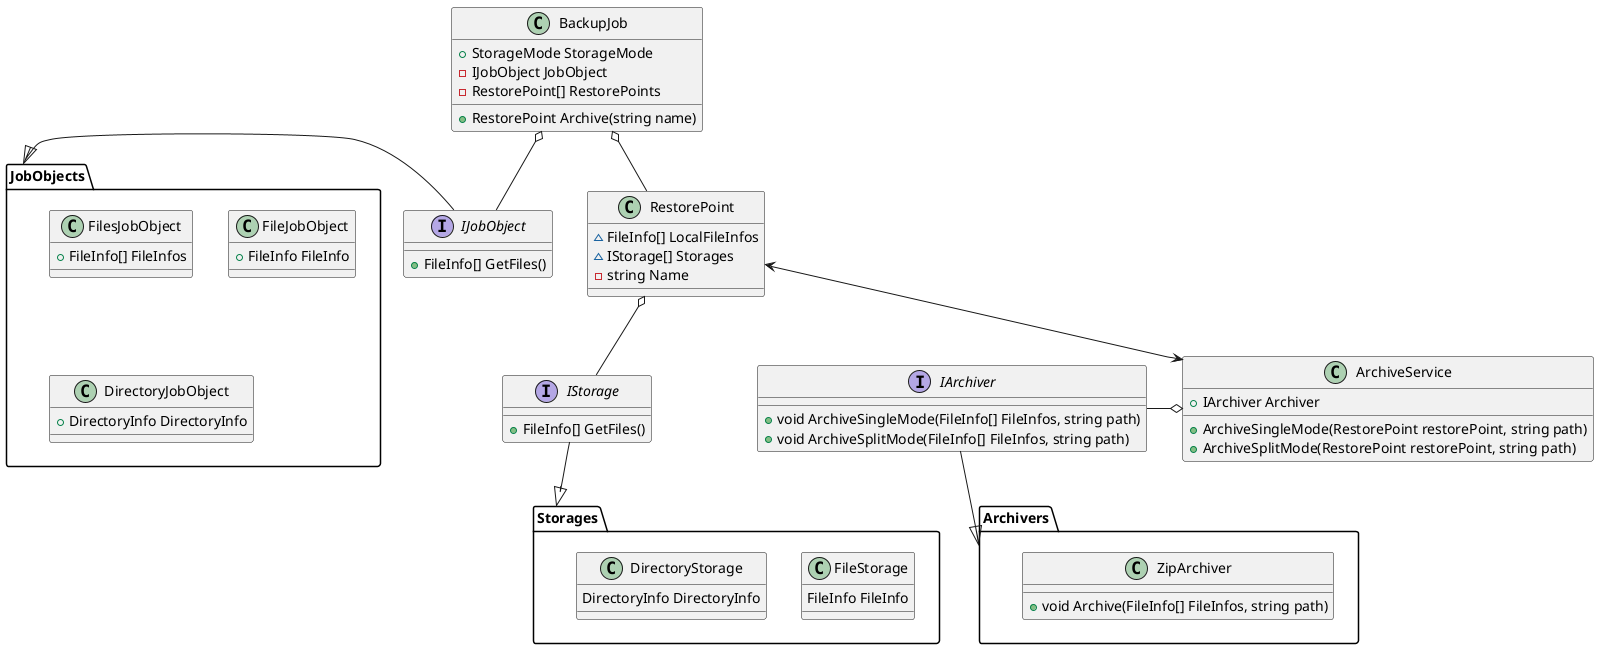 ﻿@startuml

class BackupJob {
    + StorageMode StorageMode
    - IJobObject JobObject
    - RestorePoint[] RestorePoints
    
    + RestorePoint Archive(string name)
}

interface IJobObject {
    + FileInfo[] GetFiles()
}

package JobObjects {
    class FilesJobObject {
        + FileInfo[] FileInfos
    }
    
    class FileJobObject {
        + FileInfo FileInfo
    }
    
    class DirectoryJobObject {
        + DirectoryInfo DirectoryInfo
    }
}

class RestorePoint {
    ~ FileInfo[] LocalFileInfos
    ~ IStorage[] Storages
    - string Name
}

interface IStorage {
    + FileInfo[] GetFiles()
}

package Archivers {
    class ZipArchiver {
        + void Archive(FileInfo[] FileInfos, string path)
    }
}

interface IArchiver {
    + void ArchiveSingleMode(FileInfo[] FileInfos, string path)
    + void ArchiveSplitMode(FileInfo[] FileInfos, string path)
}

class ArchiveService {
    + IArchiver Archiver
    
    + ArchiveSingleMode(RestorePoint restorePoint, string path)
    + ArchiveSplitMode(RestorePoint restorePoint, string path)
}

package Storages {
    class FileStorage {
        FileInfo FileInfo
    }
    
    class DirectoryStorage {
        DirectoryInfo DirectoryInfo
    }
}

BackupJob o-- RestorePoint
RestorePoint o-- IStorage
BackupJob o-- IJobObject
RestorePoint <--> ArchiveService
JobObjects <|- IJobObject
IStorage --|> Storages
IArchiver -o ArchiveService
IArchiver --|> Archivers

@enduml